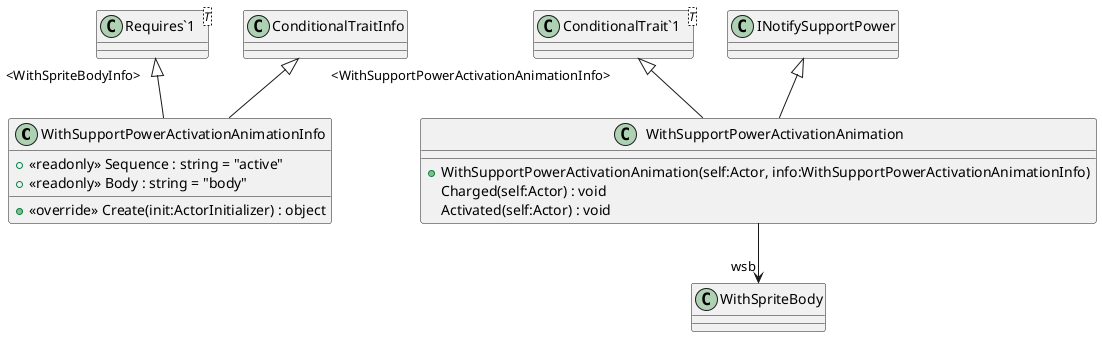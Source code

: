 @startuml
class WithSupportPowerActivationAnimationInfo {
    + <<readonly>> Sequence : string = "active"
    + <<readonly>> Body : string = "body"
    + <<override>> Create(init:ActorInitializer) : object
}
class WithSupportPowerActivationAnimation {
    + WithSupportPowerActivationAnimation(self:Actor, info:WithSupportPowerActivationAnimationInfo)
    Charged(self:Actor) : void
    Activated(self:Actor) : void
}
class "Requires`1"<T> {
}
class "ConditionalTrait`1"<T> {
}
ConditionalTraitInfo <|-- WithSupportPowerActivationAnimationInfo
"Requires`1" "<WithSpriteBodyInfo>" <|-- WithSupportPowerActivationAnimationInfo
"ConditionalTrait`1" "<WithSupportPowerActivationAnimationInfo>" <|-- WithSupportPowerActivationAnimation
INotifySupportPower <|-- WithSupportPowerActivationAnimation
WithSupportPowerActivationAnimation --> "wsb" WithSpriteBody
@enduml
